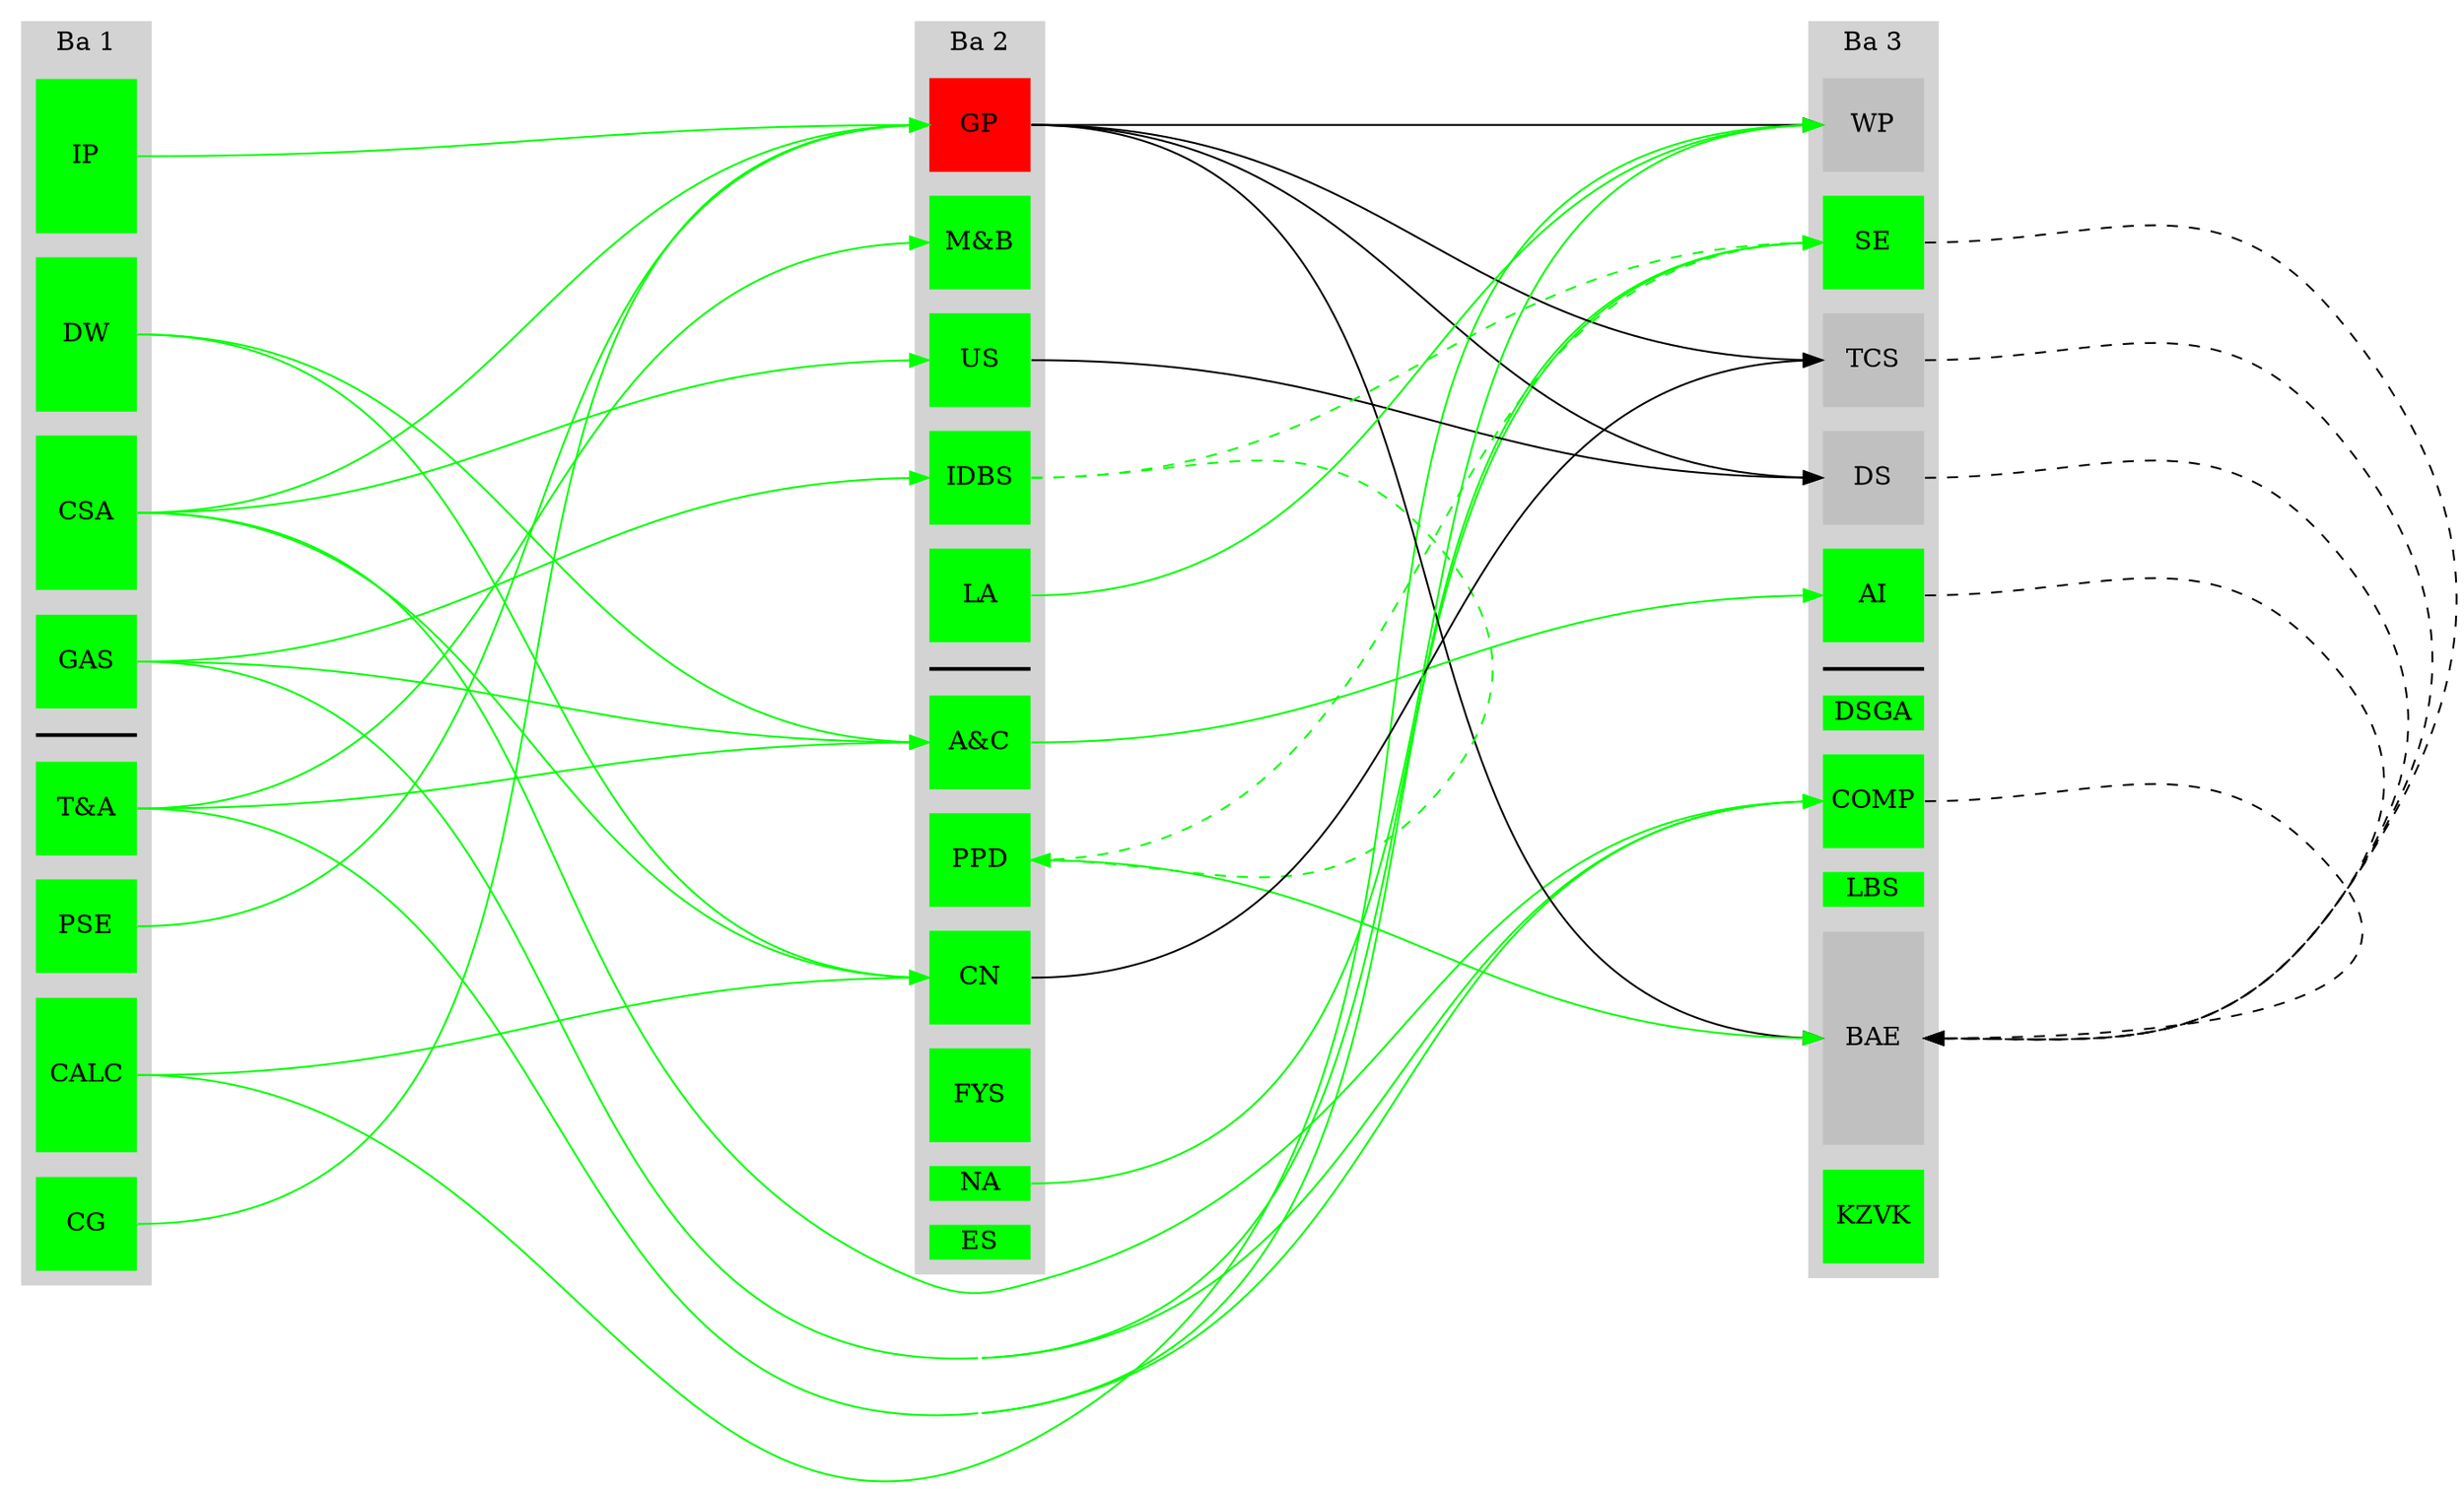 digraph Studieprogramma{
	node [shape="rect", pin=true, style=filled,color=white, height=0.7, fixedsize=true];
	graph [ranksep="6", nodesep="0.2" splines=true, concentrate=true];
	edge [constraint=false];

	/*
	3 SP = 0.25
	6 SP = 0.7
	9 SP = 1.15
	12 SP = 1.6
	*/

	rankdir="LR"

	subgraph cluster_ba1{
		label = "Ba 1"
		style=filled;
		color=lightgrey;

		IP [height=1.15, color=green];
		DW [height=1.15, color=green];
		CSA [height=1.15, color=green];
		GAS [color=green];

		

		ba1_sem [height=0, fixedsize=true, label="", color=black];

		TA [label="T&A", color=green];
		PSE [color=green];
		CALC [height=1.15, color=green];
		CG [color=green];

		
	}

	subgraph cluster_ba2{
		label = "Ba 2"
		style=filled;
		color=lightgrey;

		GP [color=red];
		MB [label="M&B", color=green];
		US [color=green];
		IDBS [color=green];
		LA [color=green];

		

		ba2_sem [height=0, fixedsize=true, label="", color=black];

		AC [label="A&C", color=green];
		PPD [color=green];
		CN [color=green];
		FYS [color=green];
		NA [height=0.25, color=green];
		ES [height=0.25, color=green];

		
	}

	subgraph cluster_ba3{
		label = "Ba 3"
		style=filled;
		color=lightgrey;
		fixedsize=true;
		height=200;

		WP [color=grey];
		SE [color=green];
		TCS [color=grey];
		DS [color=grey];
		AI [color=green];

		

		ba3_sem [height=0, fixedsize=true, label="", color=black];

		DSGA [height=0.25, color=green];
		COMP [color=green];
		LBS [height=0.25, color=green];
		BAE [height=1.6, color=grey];
		KZVK [height=0.7, color=green]

		
	}

	# align clusters by adding invis edge between top items.
	{
		edge	[constraint=true, style=invis];
		IP:ne -> GP:nw;
		GP:ne -> WP:nw;
	}

	# =====================
	# =	dependencies 2Ba	=
	# =====================

	# GP
 	IP:e -> GP:w [color=green];
	CSA:e -> GP:w [color=green];
	PSE:e -> GP:w [color=green];
	CG:e -> GP:w [color=green];

	# M&B
	TA:e -> MB:w [color=green];

	# US
	CSA:e -> US:w [color=green];

	# IDBS
	GAS:e -> IDBS:w [color=green];

	# LA
	# /

	# A&C
	DW:e -> AC:w [color=green];
	TA:e -> AC:w [color=green];
	GAS:e -> AC:w [color=green];

	# PPD
	IDBS:e -> PPD:e [style=dashed, color=green];

	# CN
	DW:e -> CN:w [color=green];
	CSA:e -> CN:w [color=green];
	CALC:e -> CN:w [color=green];

	# FYS
	# /

	# NA
	# /

	# ES
	# /

	# =====================
	# =	dependencies 3Ba	=
	# =====================

	# WP
	CALC:e -> WP:w [color=green];
	GP:e -> WP:w;
	LA:e -> WP:w [color=green];
	NA:e -> WP:w [color=green];

	# SE
	TA:e -> SE:w [color=green];
	GAS:e -> SE:w [color=green];
	IDBS:e -> SE:w [style=dashed, color=green];
	PPD:e -> SE:w [style=dashed, color=green];

	# TCS
	GP:e -> TCS:w;
	CN:e -> TCS:w;

	# DS
	GP:e -> DS:w;
	US:e -> DS:w;

	# AI
	AC:e -> AI:w [color=green];

	# DSGA
	# /

	# COMP
	CSA:e -> COMP:w [color=green];
	TA:e -> COMP:w [color=green];
	GAS:e -> COMP:w [color=green];

	# LBS
	# /

	# BAE
	GP:e -> BAE:w;
	PPD:e -> BAE:w [color=green];

	SE:e -> BAE:e [style=dashed];
	TCS:e -> BAE:e [style=dashed];
	DS:e -> BAE:e [style=dashed];
	AI:e -> BAE:e [style=dashed];
	COMP:e -> BAE:e [style=dashed];

}
